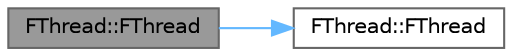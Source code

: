 digraph "FThread::FThread"
{
 // INTERACTIVE_SVG=YES
 // LATEX_PDF_SIZE
  bgcolor="transparent";
  edge [fontname=Helvetica,fontsize=10,labelfontname=Helvetica,labelfontsize=10];
  node [fontname=Helvetica,fontsize=10,shape=box,height=0.2,width=0.4];
  rankdir="LR";
  Node1 [id="Node000001",label="FThread::FThread",height=0.2,width=0.4,color="gray40", fillcolor="grey60", style="filled", fontcolor="black",tooltip=" "];
  Node1 -> Node2 [id="edge1_Node000001_Node000002",color="steelblue1",style="solid",tooltip=" "];
  Node2 [id="Node000002",label="FThread::FThread",height=0.2,width=0.4,color="grey40", fillcolor="white", style="filled",URL="$d4/d3b/classFThread.html#ad31d15c12ce774e6594b209a962e5240",tooltip="Creates new \"empty\" thread object that doesn't represent a system thread."];
}
